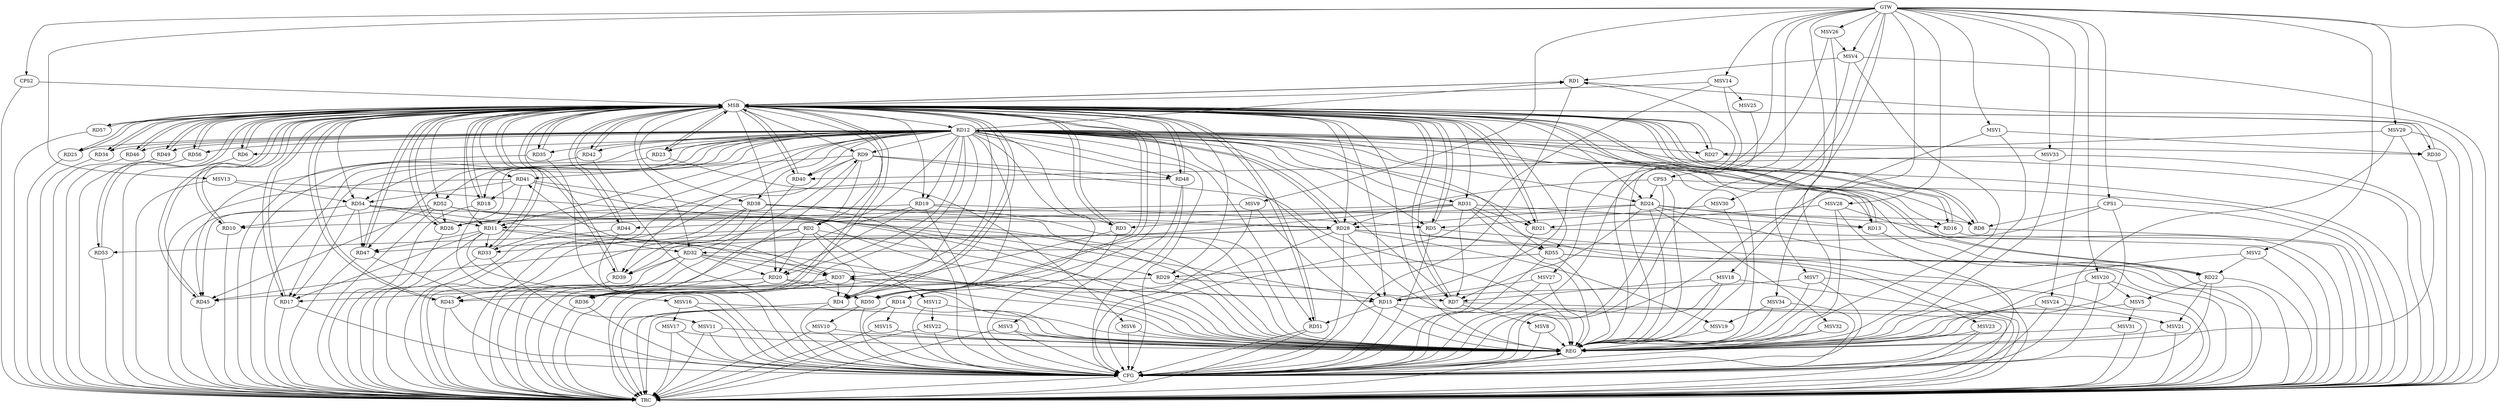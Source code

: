 strict digraph G {
  RD1 [ label="RD1" ];
  RD2 [ label="RD2" ];
  RD3 [ label="RD3" ];
  RD4 [ label="RD4" ];
  RD5 [ label="RD5" ];
  RD6 [ label="RD6" ];
  RD7 [ label="RD7" ];
  RD8 [ label="RD8" ];
  RD9 [ label="RD9" ];
  RD10 [ label="RD10" ];
  RD11 [ label="RD11" ];
  RD12 [ label="RD12" ];
  RD13 [ label="RD13" ];
  RD14 [ label="RD14" ];
  RD15 [ label="RD15" ];
  RD16 [ label="RD16" ];
  RD17 [ label="RD17" ];
  RD18 [ label="RD18" ];
  RD19 [ label="RD19" ];
  RD20 [ label="RD20" ];
  RD21 [ label="RD21" ];
  RD22 [ label="RD22" ];
  RD23 [ label="RD23" ];
  RD24 [ label="RD24" ];
  RD25 [ label="RD25" ];
  RD26 [ label="RD26" ];
  RD27 [ label="RD27" ];
  RD28 [ label="RD28" ];
  RD29 [ label="RD29" ];
  RD30 [ label="RD30" ];
  RD31 [ label="RD31" ];
  RD32 [ label="RD32" ];
  RD33 [ label="RD33" ];
  RD34 [ label="RD34" ];
  RD35 [ label="RD35" ];
  RD36 [ label="RD36" ];
  RD37 [ label="RD37" ];
  RD38 [ label="RD38" ];
  RD39 [ label="RD39" ];
  RD40 [ label="RD40" ];
  RD41 [ label="RD41" ];
  RD42 [ label="RD42" ];
  RD43 [ label="RD43" ];
  RD44 [ label="RD44" ];
  RD45 [ label="RD45" ];
  RD46 [ label="RD46" ];
  RD47 [ label="RD47" ];
  RD48 [ label="RD48" ];
  RD49 [ label="RD49" ];
  RD50 [ label="RD50" ];
  RD51 [ label="RD51" ];
  RD52 [ label="RD52" ];
  RD53 [ label="RD53" ];
  RD54 [ label="RD54" ];
  RD55 [ label="RD55" ];
  RD56 [ label="RD56" ];
  RD57 [ label="RD57" ];
  CPS1 [ label="CPS1" ];
  CPS2 [ label="CPS2" ];
  CPS3 [ label="CPS3" ];
  GTW [ label="GTW" ];
  REG [ label="REG" ];
  MSB [ label="MSB" ];
  CFG [ label="CFG" ];
  TRC [ label="TRC" ];
  MSV1 [ label="MSV1" ];
  MSV2 [ label="MSV2" ];
  MSV3 [ label="MSV3" ];
  MSV4 [ label="MSV4" ];
  MSV5 [ label="MSV5" ];
  MSV6 [ label="MSV6" ];
  MSV7 [ label="MSV7" ];
  MSV8 [ label="MSV8" ];
  MSV9 [ label="MSV9" ];
  MSV10 [ label="MSV10" ];
  MSV11 [ label="MSV11" ];
  MSV12 [ label="MSV12" ];
  MSV13 [ label="MSV13" ];
  MSV14 [ label="MSV14" ];
  MSV15 [ label="MSV15" ];
  MSV16 [ label="MSV16" ];
  MSV17 [ label="MSV17" ];
  MSV18 [ label="MSV18" ];
  MSV19 [ label="MSV19" ];
  MSV20 [ label="MSV20" ];
  MSV21 [ label="MSV21" ];
  MSV22 [ label="MSV22" ];
  MSV23 [ label="MSV23" ];
  MSV24 [ label="MSV24" ];
  MSV25 [ label="MSV25" ];
  MSV26 [ label="MSV26" ];
  MSV27 [ label="MSV27" ];
  MSV28 [ label="MSV28" ];
  MSV29 [ label="MSV29" ];
  MSV30 [ label="MSV30" ];
  MSV31 [ label="MSV31" ];
  MSV32 [ label="MSV32" ];
  MSV33 [ label="MSV33" ];
  MSV34 [ label="MSV34" ];
  RD15 -> RD1;
  RD2 -> RD4;
  RD9 -> RD2;
  RD2 -> RD20;
  RD2 -> RD33;
  RD2 -> RD53;
  RD31 -> RD3;
  RD28 -> RD4;
  RD37 -> RD4;
  RD19 -> RD5;
  RD24 -> RD7;
  RD29 -> RD7;
  RD31 -> RD7;
  RD12 -> RD8;
  RD38 -> RD8;
  RD32 -> RD9;
  RD9 -> RD36;
  RD9 -> RD40;
  RD9 -> RD41;
  RD9 -> RD48;
  RD24 -> RD10;
  RD52 -> RD10;
  RD12 -> RD11;
  RD11 -> RD17;
  RD11 -> RD32;
  RD11 -> RD33;
  RD41 -> RD11;
  RD11 -> RD47;
  RD54 -> RD11;
  RD12 -> RD17;
  RD12 -> RD20;
  RD12 -> RD21;
  RD12 -> RD28;
  RD28 -> RD12;
  RD12 -> RD39;
  RD12 -> RD47;
  RD12 -> RD54;
  RD24 -> RD13;
  RD31 -> RD13;
  RD15 -> RD37;
  RD37 -> RD15;
  RD15 -> RD51;
  RD52 -> RD15;
  RD24 -> RD16;
  RD20 -> RD17;
  RD54 -> RD17;
  RD41 -> RD18;
  RD19 -> RD20;
  RD19 -> RD26;
  RD32 -> RD20;
  RD20 -> RD36;
  RD20 -> RD50;
  RD31 -> RD21;
  RD24 -> RD28;
  RD38 -> RD26;
  RD52 -> RD26;
  RD38 -> RD28;
  RD28 -> RD45;
  RD28 -> RD47;
  RD52 -> RD28;
  RD28 -> RD55;
  RD41 -> RD29;
  RD29 -> RD43;
  RD55 -> RD29;
  RD31 -> RD39;
  RD31 -> RD44;
  RD32 -> RD37;
  RD32 -> RD39;
  RD32 -> RD43;
  RD37 -> RD41;
  RD37 -> RD45;
  RD54 -> RD37;
  RD38 -> RD39;
  RD38 -> RD43;
  RD41 -> RD54;
  RD52 -> RD45;
  RD54 -> RD45;
  RD54 -> RD47;
  CPS1 -> RD32;
  CPS1 -> RD8;
  CPS3 -> RD28;
  CPS3 -> RD24;
  GTW -> CPS1;
  GTW -> CPS2;
  GTW -> CPS3;
  RD2 -> REG;
  RD9 -> REG;
  RD11 -> REG;
  RD12 -> REG;
  RD14 -> REG;
  RD15 -> REG;
  RD19 -> REG;
  RD20 -> REG;
  RD24 -> REG;
  RD28 -> REG;
  RD29 -> REG;
  RD31 -> REG;
  RD32 -> REG;
  RD37 -> REG;
  RD38 -> REG;
  RD41 -> REG;
  RD52 -> REG;
  RD54 -> REG;
  RD55 -> REG;
  CPS1 -> REG;
  CPS3 -> REG;
  RD1 -> MSB;
  MSB -> RD8;
  MSB -> RD21;
  MSB -> RD25;
  MSB -> RD26;
  MSB -> RD27;
  MSB -> RD53;
  MSB -> REG;
  RD3 -> MSB;
  MSB -> RD4;
  MSB -> RD9;
  MSB -> RD28;
  MSB -> RD30;
  MSB -> RD33;
  MSB -> RD34;
  MSB -> RD35;
  MSB -> RD41;
  MSB -> RD43;
  RD4 -> MSB;
  MSB -> RD36;
  MSB -> RD47;
  RD5 -> MSB;
  MSB -> RD14;
  MSB -> RD18;
  MSB -> RD38;
  MSB -> RD40;
  MSB -> RD48;
  MSB -> RD56;
  RD6 -> MSB;
  MSB -> RD12;
  MSB -> RD13;
  MSB -> RD20;
  MSB -> RD29;
  MSB -> RD55;
  RD7 -> MSB;
  MSB -> RD39;
  RD8 -> MSB;
  MSB -> RD7;
  MSB -> RD50;
  RD10 -> MSB;
  MSB -> RD15;
  MSB -> RD31;
  MSB -> RD42;
  RD13 -> MSB;
  MSB -> RD17;
  MSB -> RD22;
  MSB -> RD23;
  MSB -> RD37;
  RD16 -> MSB;
  MSB -> RD10;
  MSB -> RD24;
  RD17 -> MSB;
  MSB -> RD57;
  RD18 -> MSB;
  MSB -> RD3;
  RD21 -> MSB;
  MSB -> RD16;
  MSB -> RD32;
  MSB -> RD44;
  MSB -> RD49;
  RD22 -> MSB;
  RD23 -> MSB;
  MSB -> RD11;
  RD25 -> MSB;
  MSB -> RD6;
  RD26 -> MSB;
  MSB -> RD5;
  MSB -> RD54;
  RD27 -> MSB;
  MSB -> RD45;
  RD30 -> MSB;
  MSB -> RD2;
  RD33 -> MSB;
  RD34 -> MSB;
  MSB -> RD19;
  MSB -> RD52;
  RD35 -> MSB;
  RD36 -> MSB;
  RD39 -> MSB;
  RD40 -> MSB;
  MSB -> RD1;
  RD42 -> MSB;
  RD43 -> MSB;
  RD44 -> MSB;
  RD45 -> MSB;
  RD46 -> MSB;
  RD47 -> MSB;
  MSB -> RD46;
  MSB -> RD51;
  RD48 -> MSB;
  RD49 -> MSB;
  RD50 -> MSB;
  RD51 -> MSB;
  RD53 -> MSB;
  RD56 -> MSB;
  RD57 -> MSB;
  CPS2 -> MSB;
  RD51 -> CFG;
  RD15 -> CFG;
  RD11 -> CFG;
  RD3 -> CFG;
  RD28 -> CFG;
  RD43 -> CFG;
  RD38 -> CFG;
  RD17 -> CFG;
  RD12 -> CFG;
  RD22 -> CFG;
  RD21 -> CFG;
  RD44 -> CFG;
  RD50 -> CFG;
  RD48 -> CFG;
  CPS3 -> CFG;
  RD36 -> CFG;
  RD5 -> CFG;
  RD35 -> CFG;
  RD55 -> CFG;
  RD19 -> CFG;
  RD4 -> CFG;
  RD47 -> CFG;
  RD42 -> CFG;
  RD1 -> CFG;
  RD14 -> CFG;
  REG -> CFG;
  RD1 -> TRC;
  RD2 -> TRC;
  RD3 -> TRC;
  RD4 -> TRC;
  RD5 -> TRC;
  RD6 -> TRC;
  RD7 -> TRC;
  RD8 -> TRC;
  RD9 -> TRC;
  RD10 -> TRC;
  RD11 -> TRC;
  RD12 -> TRC;
  RD13 -> TRC;
  RD14 -> TRC;
  RD15 -> TRC;
  RD16 -> TRC;
  RD17 -> TRC;
  RD18 -> TRC;
  RD19 -> TRC;
  RD20 -> TRC;
  RD21 -> TRC;
  RD22 -> TRC;
  RD23 -> TRC;
  RD24 -> TRC;
  RD25 -> TRC;
  RD26 -> TRC;
  RD27 -> TRC;
  RD28 -> TRC;
  RD29 -> TRC;
  RD30 -> TRC;
  RD31 -> TRC;
  RD32 -> TRC;
  RD33 -> TRC;
  RD34 -> TRC;
  RD35 -> TRC;
  RD36 -> TRC;
  RD37 -> TRC;
  RD38 -> TRC;
  RD39 -> TRC;
  RD40 -> TRC;
  RD41 -> TRC;
  RD42 -> TRC;
  RD43 -> TRC;
  RD44 -> TRC;
  RD45 -> TRC;
  RD46 -> TRC;
  RD47 -> TRC;
  RD48 -> TRC;
  RD49 -> TRC;
  RD50 -> TRC;
  RD51 -> TRC;
  RD52 -> TRC;
  RD53 -> TRC;
  RD54 -> TRC;
  RD55 -> TRC;
  RD56 -> TRC;
  RD57 -> TRC;
  CPS1 -> TRC;
  CPS2 -> TRC;
  CPS3 -> TRC;
  GTW -> TRC;
  CFG -> TRC;
  TRC -> REG;
  RD12 -> RD19;
  RD12 -> RD55;
  RD12 -> RD6;
  RD12 -> RD36;
  RD12 -> RD15;
  RD12 -> RD52;
  RD12 -> RD13;
  RD12 -> RD25;
  RD12 -> RD30;
  RD12 -> RD3;
  RD12 -> RD9;
  RD12 -> RD31;
  RD12 -> RD46;
  RD12 -> RD56;
  RD12 -> RD14;
  RD12 -> RD50;
  RD12 -> RD23;
  RD12 -> RD49;
  RD12 -> RD40;
  RD12 -> RD18;
  RD12 -> RD16;
  RD12 -> RD22;
  RD12 -> RD7;
  RD12 -> RD24;
  RD12 -> RD5;
  RD12 -> RD27;
  RD12 -> RD51;
  RD12 -> RD26;
  RD12 -> RD38;
  RD12 -> RD48;
  RD12 -> RD4;
  RD12 -> RD35;
  RD12 -> RD1;
  RD12 -> RD45;
  RD12 -> RD34;
  RD12 -> RD33;
  RD12 -> RD42;
  RD12 -> RD2;
  MSV1 -> RD30;
  GTW -> MSV1;
  MSV1 -> REG;
  MSV1 -> CFG;
  MSV2 -> RD22;
  GTW -> MSV2;
  MSV2 -> REG;
  MSV2 -> TRC;
  RD48 -> MSV3;
  MSV3 -> REG;
  MSV3 -> TRC;
  MSV3 -> CFG;
  MSV4 -> RD1;
  GTW -> MSV4;
  MSV4 -> REG;
  MSV4 -> TRC;
  MSV4 -> CFG;
  RD22 -> MSV5;
  MSV5 -> REG;
  RD23 -> MSV6;
  MSV6 -> REG;
  MSV6 -> CFG;
  MSV7 -> RD15;
  GTW -> MSV7;
  MSV7 -> REG;
  MSV7 -> TRC;
  MSV7 -> CFG;
  RD7 -> MSV8;
  MSV8 -> REG;
  MSV8 -> CFG;
  MSV9 -> RD11;
  GTW -> MSV9;
  MSV9 -> REG;
  MSV9 -> CFG;
  RD50 -> MSV10;
  MSV10 -> REG;
  MSV10 -> TRC;
  MSV10 -> CFG;
  RD33 -> MSV11;
  MSV11 -> REG;
  MSV11 -> TRC;
  MSV11 -> CFG;
  RD2 -> MSV12;
  MSV12 -> REG;
  MSV12 -> CFG;
  MSV13 -> RD54;
  GTW -> MSV13;
  MSV13 -> REG;
  MSV13 -> TRC;
  MSV14 -> MSB;
  GTW -> MSV14;
  MSV14 -> REG;
  MSV14 -> CFG;
  RD14 -> MSV15;
  MSV15 -> REG;
  MSV15 -> TRC;
  RD18 -> MSV16;
  MSV16 -> REG;
  MSV16 -> CFG;
  MSV16 -> MSV17;
  MSV17 -> REG;
  MSV17 -> TRC;
  MSV17 -> CFG;
  MSV18 -> RD7;
  GTW -> MSV18;
  MSV18 -> REG;
  MSV18 -> TRC;
  MSV18 -> CFG;
  RD28 -> MSV19;
  MSV19 -> REG;
  MSV20 -> MSV5;
  GTW -> MSV20;
  MSV20 -> REG;
  MSV20 -> TRC;
  MSV20 -> CFG;
  RD22 -> MSV21;
  MSV21 -> REG;
  MSV21 -> TRC;
  MSV12 -> MSV22;
  MSV22 -> REG;
  MSV22 -> TRC;
  MSV22 -> CFG;
  RD55 -> MSV23;
  MSV23 -> REG;
  MSV23 -> TRC;
  MSV23 -> CFG;
  MSV24 -> MSV21;
  GTW -> MSV24;
  MSV24 -> REG;
  MSV24 -> CFG;
  MSV14 -> MSV25;
  MSV25 -> REG;
  MSV26 -> MSV4;
  GTW -> MSV26;
  MSV26 -> REG;
  MSV26 -> CFG;
  MSV27 -> RD15;
  GTW -> MSV27;
  MSV27 -> REG;
  MSV27 -> CFG;
  MSV28 -> RD21;
  GTW -> MSV28;
  MSV28 -> REG;
  MSV28 -> TRC;
  MSV28 -> CFG;
  MSV29 -> RD27;
  GTW -> MSV29;
  MSV29 -> REG;
  MSV29 -> TRC;
  MSV29 -> CFG;
  MSV30 -> RD5;
  GTW -> MSV30;
  MSV30 -> REG;
  MSV5 -> MSV31;
  MSV31 -> REG;
  MSV31 -> TRC;
  RD24 -> MSV32;
  MSV32 -> REG;
  MSV32 -> CFG;
  MSV33 -> RD40;
  GTW -> MSV33;
  MSV33 -> REG;
  MSV33 -> TRC;
  MSV34 -> MSV19;
  GTW -> MSV34;
  MSV34 -> REG;
  MSV34 -> CFG;
}
